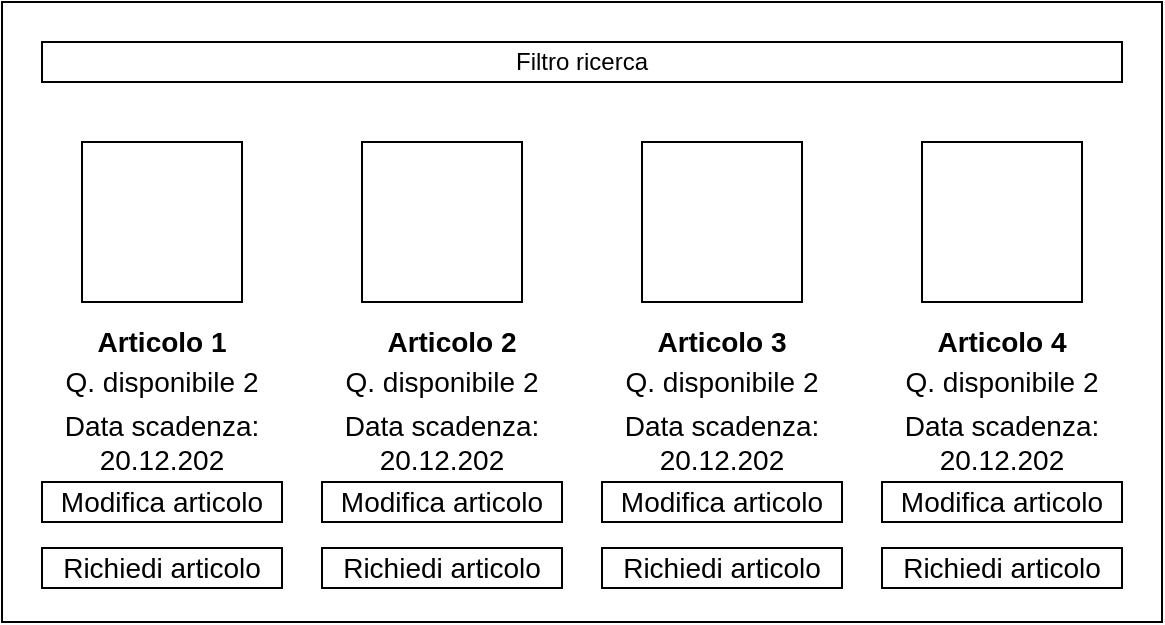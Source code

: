 <mxfile version="12.5.8" type="device"><diagram id="NVMzMyRyXFRlHVQsZDVH" name="Page-1"><mxGraphModel dx="942" dy="594" grid="1" gridSize="10" guides="1" tooltips="1" connect="1" arrows="1" fold="1" page="1" pageScale="1" pageWidth="1169" pageHeight="827" math="0" shadow="0"><root><mxCell id="0"/><mxCell id="1" parent="0"/><mxCell id="h5-hECaN4eYWG1DIf5dO-1" value="" style="rounded=0;whiteSpace=wrap;html=1;" parent="1" vertex="1"><mxGeometry x="80" y="150" width="580" height="310" as="geometry"/></mxCell><mxCell id="h5-hECaN4eYWG1DIf5dO-43" value="" style="whiteSpace=wrap;html=1;aspect=fixed;fontSize=14;" parent="1" vertex="1"><mxGeometry x="120" y="220" width="80" height="80" as="geometry"/></mxCell><mxCell id="h5-hECaN4eYWG1DIf5dO-44" value="" style="whiteSpace=wrap;html=1;aspect=fixed;fontSize=14;" parent="1" vertex="1"><mxGeometry x="260" y="220" width="80" height="80" as="geometry"/></mxCell><mxCell id="h5-hECaN4eYWG1DIf5dO-45" value="" style="whiteSpace=wrap;html=1;aspect=fixed;fontSize=14;" parent="1" vertex="1"><mxGeometry x="400" y="220" width="80" height="80" as="geometry"/></mxCell><mxCell id="h5-hECaN4eYWG1DIf5dO-46" value="" style="whiteSpace=wrap;html=1;aspect=fixed;fontSize=14;" parent="1" vertex="1"><mxGeometry x="540" y="220" width="80" height="80" as="geometry"/></mxCell><mxCell id="h5-hECaN4eYWG1DIf5dO-47" value="Articolo 1" style="text;html=1;strokeColor=none;fillColor=none;align=center;verticalAlign=middle;whiteSpace=wrap;rounded=0;fontSize=14;fontStyle=1" parent="1" vertex="1"><mxGeometry x="115" y="310" width="90" height="20" as="geometry"/></mxCell><mxCell id="h5-hECaN4eYWG1DIf5dO-52" value="Q. disponibile 2" style="text;html=1;strokeColor=none;fillColor=none;align=center;verticalAlign=middle;whiteSpace=wrap;rounded=0;fontSize=14;" parent="1" vertex="1"><mxGeometry x="100" y="330" width="120" height="20" as="geometry"/></mxCell><mxCell id="h5-hECaN4eYWG1DIf5dO-53" value="Q. disponibile 2" style="text;html=1;strokeColor=none;fillColor=none;align=center;verticalAlign=middle;whiteSpace=wrap;rounded=0;fontSize=14;" parent="1" vertex="1"><mxGeometry x="240" y="330" width="120" height="20" as="geometry"/></mxCell><mxCell id="h5-hECaN4eYWG1DIf5dO-54" value="Q. disponibile 2" style="text;html=1;strokeColor=none;fillColor=none;align=center;verticalAlign=middle;whiteSpace=wrap;rounded=0;fontSize=14;" parent="1" vertex="1"><mxGeometry x="380" y="330" width="120" height="20" as="geometry"/></mxCell><mxCell id="h5-hECaN4eYWG1DIf5dO-55" value="Q. disponibile 2" style="text;html=1;strokeColor=none;fillColor=none;align=center;verticalAlign=middle;whiteSpace=wrap;rounded=0;fontSize=14;" parent="1" vertex="1"><mxGeometry x="520" y="330" width="120" height="20" as="geometry"/></mxCell><mxCell id="h5-hECaN4eYWG1DIf5dO-56" value="Data scadenza:&lt;br&gt;20.12.202" style="text;html=1;strokeColor=none;fillColor=none;align=center;verticalAlign=middle;whiteSpace=wrap;rounded=0;fontSize=14;" parent="1" vertex="1"><mxGeometry x="100" y="360" width="120" height="20" as="geometry"/></mxCell><mxCell id="h5-hECaN4eYWG1DIf5dO-57" value="Data scadenza:&lt;br&gt;20.12.202" style="text;html=1;strokeColor=none;fillColor=none;align=center;verticalAlign=middle;whiteSpace=wrap;rounded=0;fontSize=14;" parent="1" vertex="1"><mxGeometry x="240" y="360" width="120" height="20" as="geometry"/></mxCell><mxCell id="h5-hECaN4eYWG1DIf5dO-58" value="Data scadenza:&lt;br&gt;20.12.202" style="text;html=1;strokeColor=none;fillColor=none;align=center;verticalAlign=middle;whiteSpace=wrap;rounded=0;fontSize=14;" parent="1" vertex="1"><mxGeometry x="380" y="360" width="120" height="20" as="geometry"/></mxCell><mxCell id="h5-hECaN4eYWG1DIf5dO-59" value="Data scadenza:&lt;br&gt;20.12.202" style="text;html=1;strokeColor=none;fillColor=none;align=center;verticalAlign=middle;whiteSpace=wrap;rounded=0;fontSize=14;" parent="1" vertex="1"><mxGeometry x="520" y="360" width="120" height="20" as="geometry"/></mxCell><mxCell id="h5-hECaN4eYWG1DIf5dO-60" value="Articolo 2" style="text;html=1;strokeColor=none;fillColor=none;align=center;verticalAlign=middle;whiteSpace=wrap;rounded=0;fontSize=14;fontStyle=1" parent="1" vertex="1"><mxGeometry x="260" y="310" width="90" height="20" as="geometry"/></mxCell><mxCell id="h5-hECaN4eYWG1DIf5dO-61" value="Articolo 3" style="text;html=1;strokeColor=none;fillColor=none;align=center;verticalAlign=middle;whiteSpace=wrap;rounded=0;fontSize=14;fontStyle=1" parent="1" vertex="1"><mxGeometry x="395" y="310" width="90" height="20" as="geometry"/></mxCell><mxCell id="h5-hECaN4eYWG1DIf5dO-62" value="Articolo 4" style="text;html=1;strokeColor=none;fillColor=none;align=center;verticalAlign=middle;whiteSpace=wrap;rounded=0;fontSize=14;fontStyle=1" parent="1" vertex="1"><mxGeometry x="535" y="310" width="90" height="20" as="geometry"/></mxCell><mxCell id="h5-hECaN4eYWG1DIf5dO-63" value="Richiedi articolo" style="rounded=0;whiteSpace=wrap;html=1;fontSize=14;" parent="1" vertex="1"><mxGeometry x="100" y="423" width="120" height="20" as="geometry"/></mxCell><mxCell id="h5-hECaN4eYWG1DIf5dO-64" value="Modifica articolo" style="rounded=0;whiteSpace=wrap;html=1;fontSize=14;" parent="1" vertex="1"><mxGeometry x="240" y="390" width="120" height="20" as="geometry"/></mxCell><mxCell id="h5-hECaN4eYWG1DIf5dO-65" value="Modifica articolo" style="rounded=0;whiteSpace=wrap;html=1;fontSize=14;" parent="1" vertex="1"><mxGeometry x="380" y="390" width="120" height="20" as="geometry"/></mxCell><mxCell id="h5-hECaN4eYWG1DIf5dO-66" value="Modifica articolo" style="rounded=0;whiteSpace=wrap;html=1;fontSize=14;" parent="1" vertex="1"><mxGeometry x="520" y="390" width="120" height="20" as="geometry"/></mxCell><mxCell id="AlFuZgFYd2hvueQKsJ_e-1" value="Filtro ricerca" style="rounded=0;whiteSpace=wrap;html=1;" vertex="1" parent="1"><mxGeometry x="100" y="170" width="540" height="20" as="geometry"/></mxCell><mxCell id="AlFuZgFYd2hvueQKsJ_e-5" value="Modifica articolo" style="rounded=0;whiteSpace=wrap;html=1;fontSize=14;" vertex="1" parent="1"><mxGeometry x="100" y="390" width="120" height="20" as="geometry"/></mxCell><mxCell id="AlFuZgFYd2hvueQKsJ_e-6" value="Richiedi articolo" style="rounded=0;whiteSpace=wrap;html=1;fontSize=14;" vertex="1" parent="1"><mxGeometry x="240" y="423" width="120" height="20" as="geometry"/></mxCell><mxCell id="AlFuZgFYd2hvueQKsJ_e-7" value="Richiedi articolo" style="rounded=0;whiteSpace=wrap;html=1;fontSize=14;" vertex="1" parent="1"><mxGeometry x="380" y="423" width="120" height="20" as="geometry"/></mxCell><mxCell id="AlFuZgFYd2hvueQKsJ_e-8" value="Richiedi articolo" style="rounded=0;whiteSpace=wrap;html=1;fontSize=14;" vertex="1" parent="1"><mxGeometry x="520" y="423" width="120" height="20" as="geometry"/></mxCell></root></mxGraphModel></diagram></mxfile>